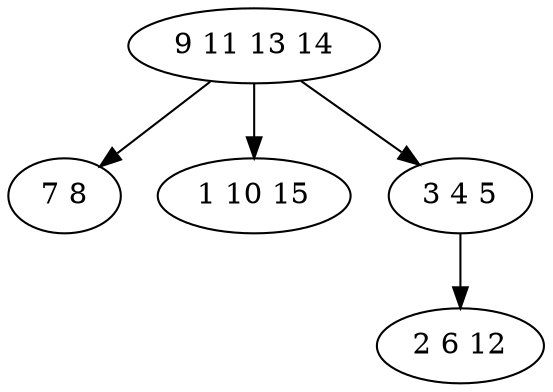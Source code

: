 digraph true_tree {
	"0" -> "1"
	"0" -> "2"
	"0" -> "3"
	"3" -> "4"
	"0" [label="9 11 13 14"];
	"1" [label="7 8"];
	"2" [label="1 10 15"];
	"3" [label="3 4 5"];
	"4" [label="2 6 12"];
}

